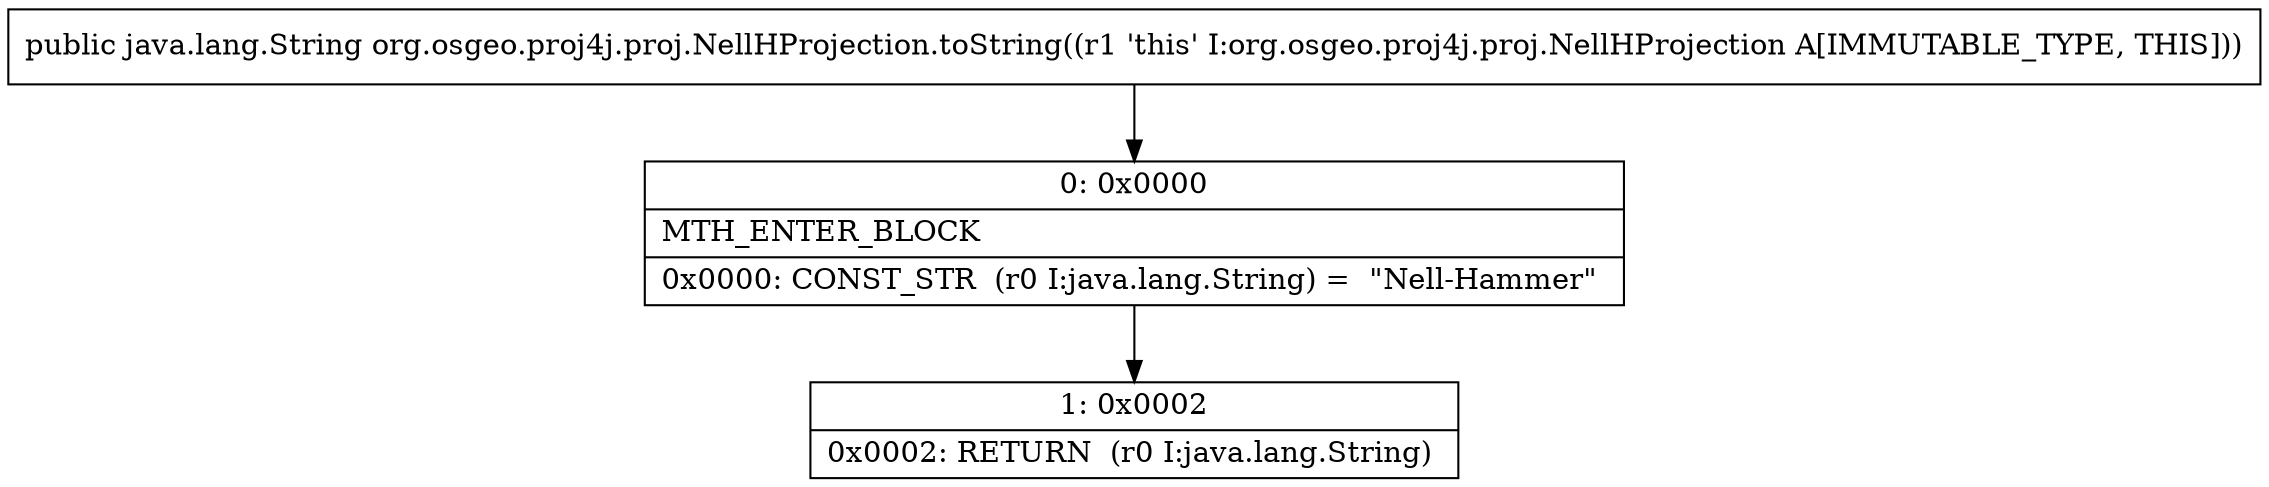 digraph "CFG fororg.osgeo.proj4j.proj.NellHProjection.toString()Ljava\/lang\/String;" {
Node_0 [shape=record,label="{0\:\ 0x0000|MTH_ENTER_BLOCK\l|0x0000: CONST_STR  (r0 I:java.lang.String) =  \"Nell\-Hammer\" \l}"];
Node_1 [shape=record,label="{1\:\ 0x0002|0x0002: RETURN  (r0 I:java.lang.String) \l}"];
MethodNode[shape=record,label="{public java.lang.String org.osgeo.proj4j.proj.NellHProjection.toString((r1 'this' I:org.osgeo.proj4j.proj.NellHProjection A[IMMUTABLE_TYPE, THIS])) }"];
MethodNode -> Node_0;
Node_0 -> Node_1;
}

